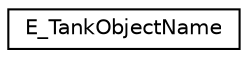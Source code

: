 digraph "Graphical Class Hierarchy"
{
 // LATEX_PDF_SIZE
  edge [fontname="Helvetica",fontsize="10",labelfontname="Helvetica",labelfontsize="10"];
  node [fontname="Helvetica",fontsize="10",shape=record];
  rankdir="LR";
  Node0 [label="E_TankObjectName",height=0.2,width=0.4,color="black", fillcolor="white", style="filled",URL="$struct_e___tank_object_name.html",tooltip="structure of all tank possible"];
}
